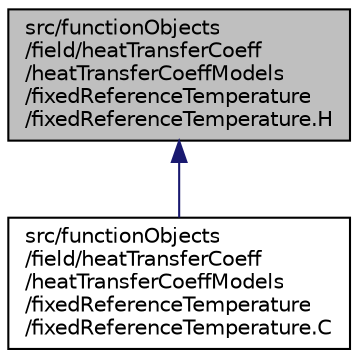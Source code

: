 digraph "src/functionObjects/field/heatTransferCoeff/heatTransferCoeffModels/fixedReferenceTemperature/fixedReferenceTemperature.H"
{
  bgcolor="transparent";
  edge [fontname="Helvetica",fontsize="10",labelfontname="Helvetica",labelfontsize="10"];
  node [fontname="Helvetica",fontsize="10",shape=record];
  Node1 [label="src/functionObjects\l/field/heatTransferCoeff\l/heatTransferCoeffModels\l/fixedReferenceTemperature\l/fixedReferenceTemperature.H",height=0.2,width=0.4,color="black", fillcolor="grey75", style="filled" fontcolor="black"];
  Node1 -> Node2 [dir="back",color="midnightblue",fontsize="10",style="solid",fontname="Helvetica"];
  Node2 [label="src/functionObjects\l/field/heatTransferCoeff\l/heatTransferCoeffModels\l/fixedReferenceTemperature\l/fixedReferenceTemperature.C",height=0.2,width=0.4,color="black",URL="$fixedReferenceTemperature_8C.html"];
}

